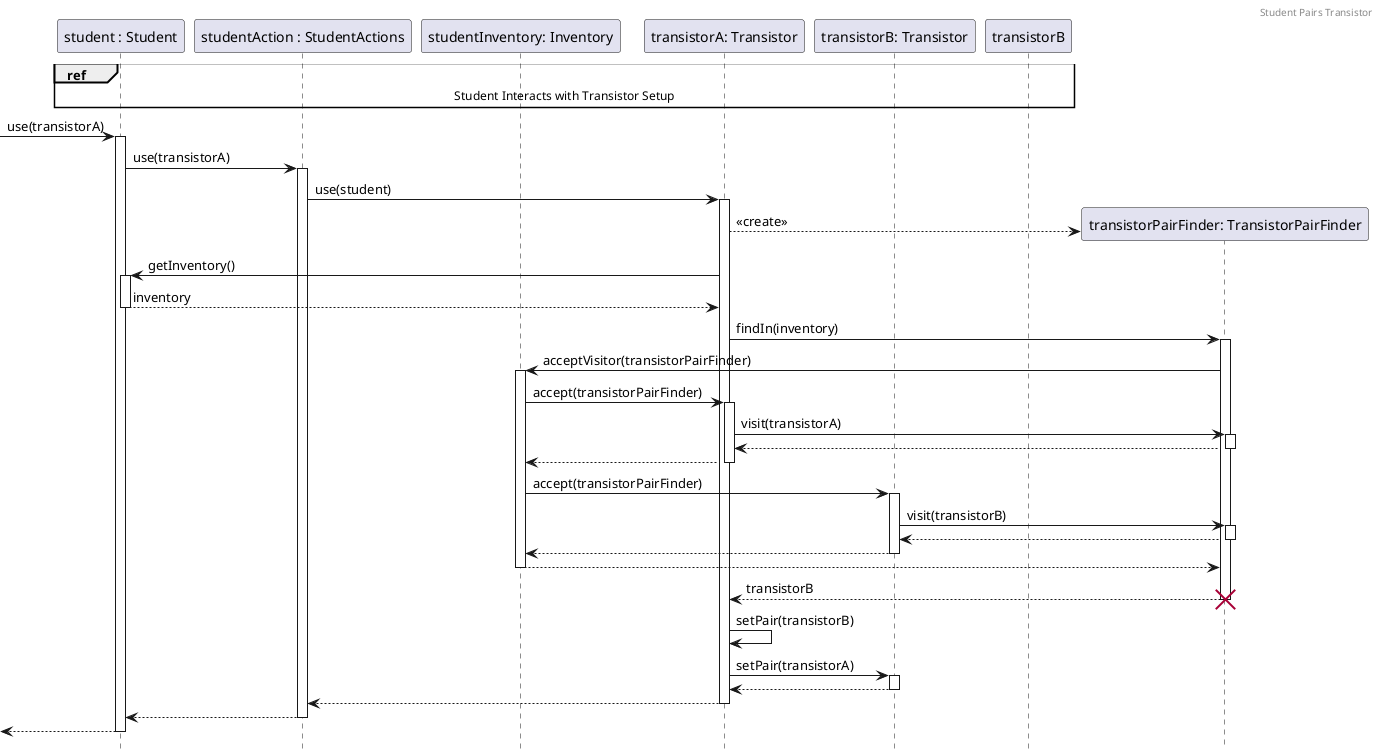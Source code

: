 @startuml StudentPairsTransistor
header Student Pairs Transistor
hide footbox

participant student as "student : Student"
participant actions as "studentAction : StudentActions"
participant inv as "studentInventory: Inventory"
participant t1 as "transistorA: Transistor"
participant t2 as "transistorB: Transistor"

ref over student, transistorB: Student Interacts with Transistor Setup

-> student ++ : use(transistorA)
student -> actions ++ : use(transistorA)
actions -> t1 ++ : use(student)
' itt a konstruktorba be kene adnia sajat magat, hogy ne azt talalja majd meg
create tFinder as "transistorPairFinder: TransistorPairFinder"
t1 --> tFinder: <<create>>

t1 -> student++: getInventory()
return inventory

' lil visiting around dx...
t1 -> tFinder++: findIn(inventory)
    tFinder -> inv++:acceptVisitor(transistorPairFinder)  
        inv -> t1++:accept(transistorPairFinder)
        t1->tFinder++:visit(transistorA)
        return
        return

        inv -> t2++:accept(transistorPairFinder)
        t2 ->tFinder++:visit(transistorB)
        return
        return
    return
return transistorB
destroy tFinder

t1 -> t1: setPair(transistorB)

t1 -> t2++: setPair(transistorA)
return

return
return
return

@enduml
